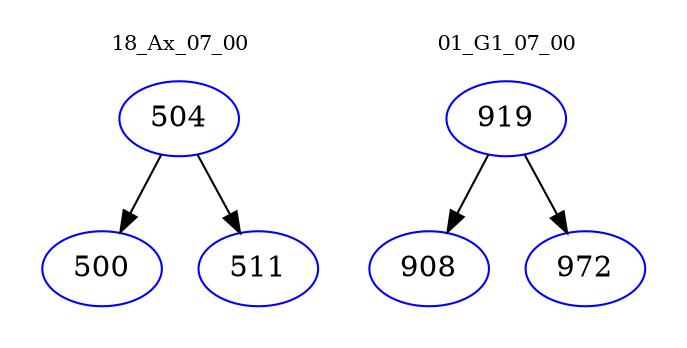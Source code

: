 digraph{
subgraph cluster_0 {
color = white
label = "18_Ax_07_00";
fontsize=10;
T0_504 [label="504", color="blue"]
T0_504 -> T0_500 [color="black"]
T0_500 [label="500", color="blue"]
T0_504 -> T0_511 [color="black"]
T0_511 [label="511", color="blue"]
}
subgraph cluster_1 {
color = white
label = "01_G1_07_00";
fontsize=10;
T1_919 [label="919", color="blue"]
T1_919 -> T1_908 [color="black"]
T1_908 [label="908", color="blue"]
T1_919 -> T1_972 [color="black"]
T1_972 [label="972", color="blue"]
}
}
